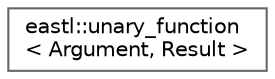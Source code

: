 digraph "类继承关系图"
{
 // LATEX_PDF_SIZE
  bgcolor="transparent";
  edge [fontname=Helvetica,fontsize=10,labelfontname=Helvetica,labelfontsize=10];
  node [fontname=Helvetica,fontsize=10,shape=box,height=0.2,width=0.4];
  rankdir="LR";
  Node0 [id="Node000000",label="eastl::unary_function\l\< Argument, Result \>",height=0.2,width=0.4,color="grey40", fillcolor="white", style="filled",URL="$structeastl_1_1unary__function.html",tooltip=" "];
}
